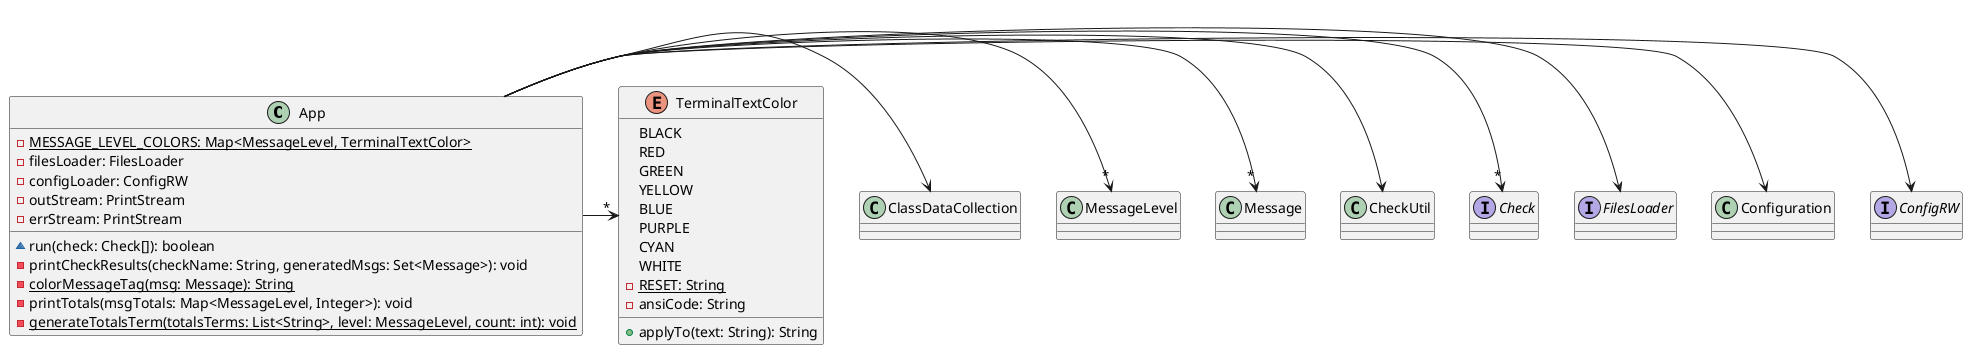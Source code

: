 @startuml
class App {
-{static} MESSAGE_LEVEL_COLORS: Map<MessageLevel, TerminalTextColor>
-filesLoader: FilesLoader
-configLoader: ConfigRW
-outStream: PrintStream
-errStream: PrintStream
~run(check: Check[]): boolean
-printCheckResults(checkName: String, generatedMsgs: Set<Message>): void
-{static} colorMessageTag(msg: Message): String
-printTotals(msgTotals: Map<MessageLevel, Integer>): void
-{static} generateTotalsTerm(totalsTerms: List<String>, level: MessageLevel, count: int): void
}

interface ConfigRW {
}

class Configuration {
}

interface FilesLoader {
}

interface Check {
}

class CheckUtil {
}

class Message {
}

class MessageLevel {
}

class ClassDataCollection {
}

enum TerminalTextColor {
BLACK
RED
GREEN
YELLOW
BLUE
PURPLE
CYAN
WHITE
-{static} RESET: String
-ansiCode: String
+applyTo(text: String): String
}

App -> ConfigRW
App -> Configuration
App -> FilesLoader
App ->"*" Check
App -> CheckUtil
App ->"*" Message
App ->"*" MessageLevel
App -> ClassDataCollection
App ->"*" TerminalTextColor
@enduml
